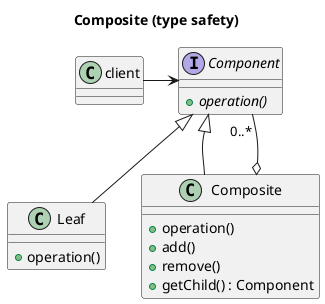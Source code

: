 @startuml CompositeTypeSafety_diagram

title "Composite (type safety)"

class client {
}

interface Component {
    + {abstract} operation()
}

client -> Component

class Leaf {
    + operation()
}

Component <|-- Leaf

class Composite {
    + operation()
    + add()
    + remove()
    + getChild() : Component
}

Component <|-- Composite
Component <-[hidden]- Composite
Component "0..* " --o Composite

@enduml
